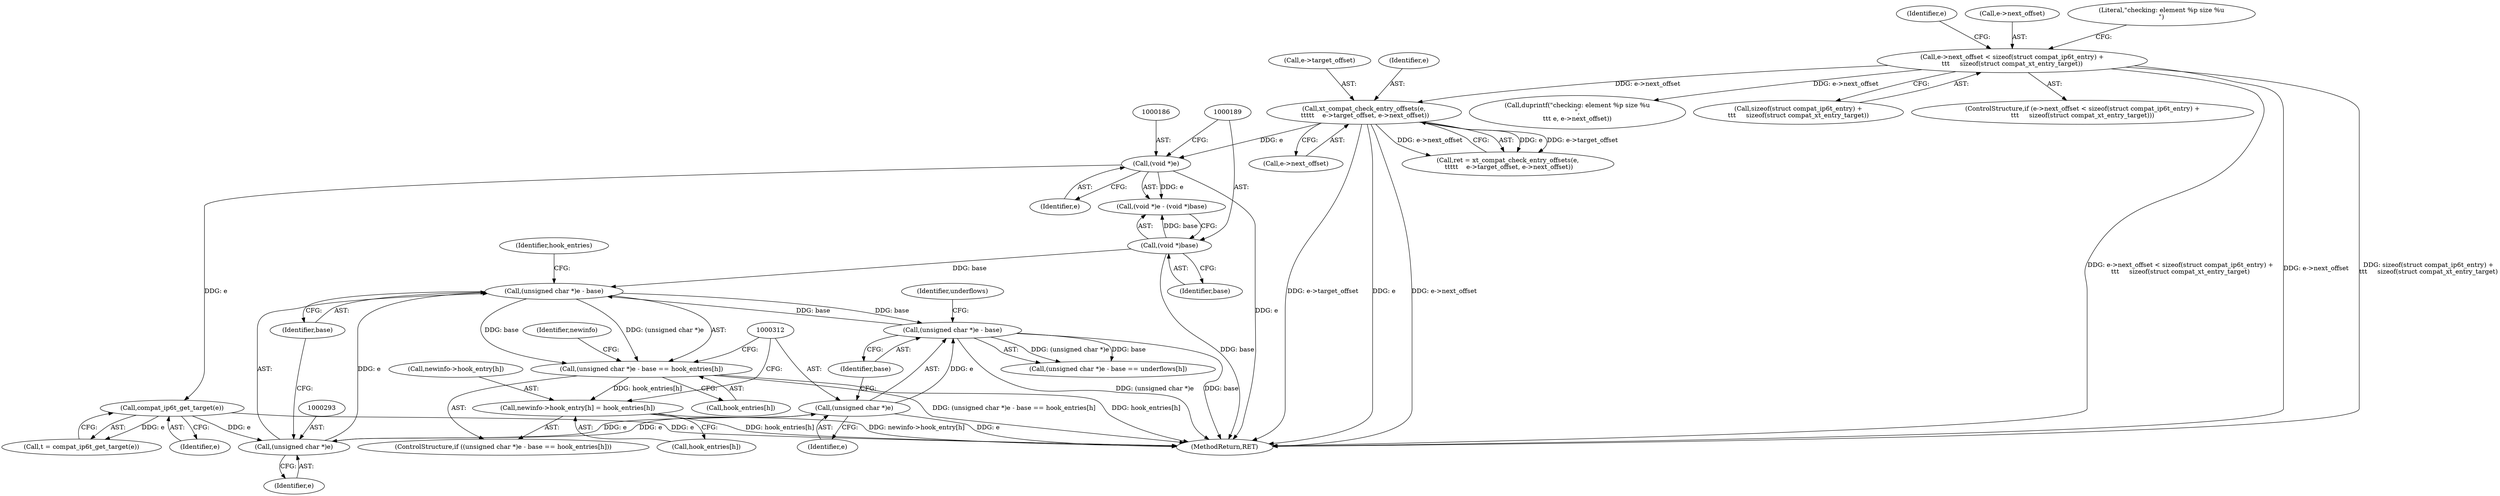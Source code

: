 digraph "1_linux_ce683e5f9d045e5d67d1312a42b359cb2ab2a13c_3@array" {
"1000299" [label="(Call,newinfo->hook_entry[h] = hook_entries[h])"];
"1000290" [label="(Call,(unsigned char *)e - base == hook_entries[h])"];
"1000291" [label="(Call,(unsigned char *)e - base)"];
"1000292" [label="(Call,(unsigned char *)e)"];
"1000215" [label="(Call,compat_ip6t_get_target(e))"];
"1000185" [label="(Call,(void *)e)"];
"1000163" [label="(Call,xt_compat_check_entry_offsets(e,\n \t\t\t\t\t    e->target_offset, e->next_offset))"];
"1000132" [label="(Call,e->next_offset < sizeof(struct compat_ip6t_entry) +\n\t\t\t     sizeof(struct compat_xt_entry_target))"];
"1000311" [label="(Call,(unsigned char *)e)"];
"1000188" [label="(Call,(void *)base)"];
"1000310" [label="(Call,(unsigned char *)e - base)"];
"1000296" [label="(Call,hook_entries[h])"];
"1000294" [label="(Identifier,e)"];
"1000142" [label="(Call,duprintf(\"checking: element %p size %u\n\",\n\t\t\t e, e->next_offset))"];
"1000314" [label="(Identifier,base)"];
"1000168" [label="(Call,e->next_offset)"];
"1000156" [label="(Identifier,e)"];
"1000316" [label="(Identifier,underflows)"];
"1000163" [label="(Call,xt_compat_check_entry_offsets(e,\n \t\t\t\t\t    e->target_offset, e->next_offset))"];
"1000375" [label="(MethodReturn,RET)"];
"1000136" [label="(Call,sizeof(struct compat_ip6t_entry) +\n\t\t\t     sizeof(struct compat_xt_entry_target))"];
"1000300" [label="(Call,newinfo->hook_entry[h])"];
"1000161" [label="(Call,ret = xt_compat_check_entry_offsets(e,\n \t\t\t\t\t    e->target_offset, e->next_offset))"];
"1000216" [label="(Identifier,e)"];
"1000164" [label="(Identifier,e)"];
"1000311" [label="(Call,(unsigned char *)e)"];
"1000310" [label="(Call,(unsigned char *)e - base)"];
"1000185" [label="(Call,(void *)e)"];
"1000165" [label="(Call,e->target_offset)"];
"1000290" [label="(Call,(unsigned char *)e - base == hook_entries[h])"];
"1000131" [label="(ControlStructure,if (e->next_offset < sizeof(struct compat_ip6t_entry) +\n\t\t\t     sizeof(struct compat_xt_entry_target)))"];
"1000133" [label="(Call,e->next_offset)"];
"1000297" [label="(Identifier,hook_entries)"];
"1000309" [label="(Call,(unsigned char *)e - base == underflows[h])"];
"1000313" [label="(Identifier,e)"];
"1000184" [label="(Call,(void *)e - (void *)base)"];
"1000305" [label="(Call,hook_entries[h])"];
"1000187" [label="(Identifier,e)"];
"1000292" [label="(Call,(unsigned char *)e)"];
"1000132" [label="(Call,e->next_offset < sizeof(struct compat_ip6t_entry) +\n\t\t\t     sizeof(struct compat_xt_entry_target))"];
"1000295" [label="(Identifier,base)"];
"1000289" [label="(ControlStructure,if ((unsigned char *)e - base == hook_entries[h]))"];
"1000188" [label="(Call,(void *)base)"];
"1000143" [label="(Literal,\"checking: element %p size %u\n\")"];
"1000302" [label="(Identifier,newinfo)"];
"1000299" [label="(Call,newinfo->hook_entry[h] = hook_entries[h])"];
"1000291" [label="(Call,(unsigned char *)e - base)"];
"1000213" [label="(Call,t = compat_ip6t_get_target(e))"];
"1000190" [label="(Identifier,base)"];
"1000215" [label="(Call,compat_ip6t_get_target(e))"];
"1000299" -> "1000289"  [label="AST: "];
"1000299" -> "1000305"  [label="CFG: "];
"1000300" -> "1000299"  [label="AST: "];
"1000305" -> "1000299"  [label="AST: "];
"1000312" -> "1000299"  [label="CFG: "];
"1000299" -> "1000375"  [label="DDG: hook_entries[h]"];
"1000299" -> "1000375"  [label="DDG: newinfo->hook_entry[h]"];
"1000290" -> "1000299"  [label="DDG: hook_entries[h]"];
"1000290" -> "1000289"  [label="AST: "];
"1000290" -> "1000296"  [label="CFG: "];
"1000291" -> "1000290"  [label="AST: "];
"1000296" -> "1000290"  [label="AST: "];
"1000302" -> "1000290"  [label="CFG: "];
"1000312" -> "1000290"  [label="CFG: "];
"1000290" -> "1000375"  [label="DDG: (unsigned char *)e - base == hook_entries[h]"];
"1000290" -> "1000375"  [label="DDG: hook_entries[h]"];
"1000291" -> "1000290"  [label="DDG: (unsigned char *)e"];
"1000291" -> "1000290"  [label="DDG: base"];
"1000291" -> "1000295"  [label="CFG: "];
"1000292" -> "1000291"  [label="AST: "];
"1000295" -> "1000291"  [label="AST: "];
"1000297" -> "1000291"  [label="CFG: "];
"1000292" -> "1000291"  [label="DDG: e"];
"1000188" -> "1000291"  [label="DDG: base"];
"1000310" -> "1000291"  [label="DDG: base"];
"1000291" -> "1000310"  [label="DDG: base"];
"1000292" -> "1000294"  [label="CFG: "];
"1000293" -> "1000292"  [label="AST: "];
"1000294" -> "1000292"  [label="AST: "];
"1000295" -> "1000292"  [label="CFG: "];
"1000215" -> "1000292"  [label="DDG: e"];
"1000311" -> "1000292"  [label="DDG: e"];
"1000292" -> "1000311"  [label="DDG: e"];
"1000215" -> "1000213"  [label="AST: "];
"1000215" -> "1000216"  [label="CFG: "];
"1000216" -> "1000215"  [label="AST: "];
"1000213" -> "1000215"  [label="CFG: "];
"1000215" -> "1000375"  [label="DDG: e"];
"1000215" -> "1000213"  [label="DDG: e"];
"1000185" -> "1000215"  [label="DDG: e"];
"1000185" -> "1000184"  [label="AST: "];
"1000185" -> "1000187"  [label="CFG: "];
"1000186" -> "1000185"  [label="AST: "];
"1000187" -> "1000185"  [label="AST: "];
"1000189" -> "1000185"  [label="CFG: "];
"1000185" -> "1000375"  [label="DDG: e"];
"1000185" -> "1000184"  [label="DDG: e"];
"1000163" -> "1000185"  [label="DDG: e"];
"1000163" -> "1000161"  [label="AST: "];
"1000163" -> "1000168"  [label="CFG: "];
"1000164" -> "1000163"  [label="AST: "];
"1000165" -> "1000163"  [label="AST: "];
"1000168" -> "1000163"  [label="AST: "];
"1000161" -> "1000163"  [label="CFG: "];
"1000163" -> "1000375"  [label="DDG: e"];
"1000163" -> "1000375"  [label="DDG: e->next_offset"];
"1000163" -> "1000375"  [label="DDG: e->target_offset"];
"1000163" -> "1000161"  [label="DDG: e"];
"1000163" -> "1000161"  [label="DDG: e->target_offset"];
"1000163" -> "1000161"  [label="DDG: e->next_offset"];
"1000132" -> "1000163"  [label="DDG: e->next_offset"];
"1000132" -> "1000131"  [label="AST: "];
"1000132" -> "1000136"  [label="CFG: "];
"1000133" -> "1000132"  [label="AST: "];
"1000136" -> "1000132"  [label="AST: "];
"1000143" -> "1000132"  [label="CFG: "];
"1000156" -> "1000132"  [label="CFG: "];
"1000132" -> "1000375"  [label="DDG: e->next_offset < sizeof(struct compat_ip6t_entry) +\n\t\t\t     sizeof(struct compat_xt_entry_target)"];
"1000132" -> "1000375"  [label="DDG: e->next_offset"];
"1000132" -> "1000375"  [label="DDG: sizeof(struct compat_ip6t_entry) +\n\t\t\t     sizeof(struct compat_xt_entry_target)"];
"1000132" -> "1000142"  [label="DDG: e->next_offset"];
"1000311" -> "1000310"  [label="AST: "];
"1000311" -> "1000313"  [label="CFG: "];
"1000312" -> "1000311"  [label="AST: "];
"1000313" -> "1000311"  [label="AST: "];
"1000314" -> "1000311"  [label="CFG: "];
"1000311" -> "1000375"  [label="DDG: e"];
"1000311" -> "1000310"  [label="DDG: e"];
"1000188" -> "1000184"  [label="AST: "];
"1000188" -> "1000190"  [label="CFG: "];
"1000189" -> "1000188"  [label="AST: "];
"1000190" -> "1000188"  [label="AST: "];
"1000184" -> "1000188"  [label="CFG: "];
"1000188" -> "1000375"  [label="DDG: base"];
"1000188" -> "1000184"  [label="DDG: base"];
"1000310" -> "1000309"  [label="AST: "];
"1000310" -> "1000314"  [label="CFG: "];
"1000314" -> "1000310"  [label="AST: "];
"1000316" -> "1000310"  [label="CFG: "];
"1000310" -> "1000375"  [label="DDG: (unsigned char *)e"];
"1000310" -> "1000375"  [label="DDG: base"];
"1000310" -> "1000309"  [label="DDG: (unsigned char *)e"];
"1000310" -> "1000309"  [label="DDG: base"];
}
